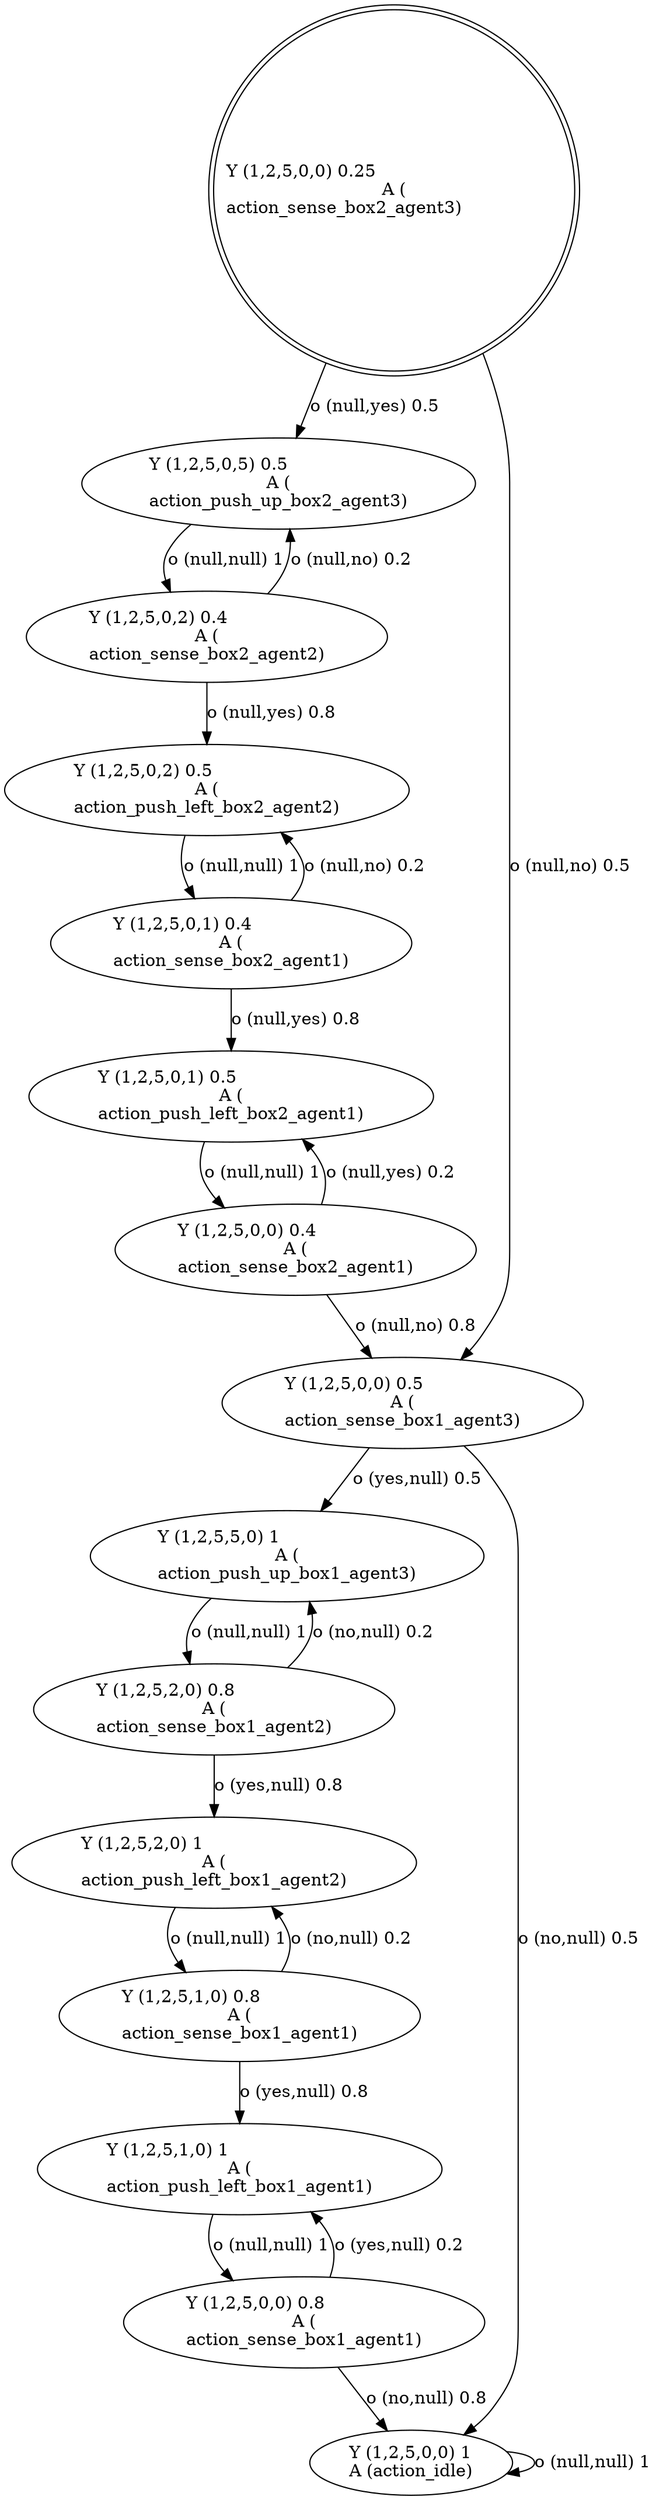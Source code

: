 digraph G
{
root [label="Y (1,2,5,0,0) 0.25\lA (\naction_sense_box2_agent3)\l" shape=doublecircle labeljust="l"];
x0row56 [label="Y (1,2,5,0,1) 0.4\lA (\naction_sense_box2_agent1)\l"];
x0row62 [label="Y (1,2,5,0,1) 0.5\lA (\naction_push_left_box2_agent1)\l"];
x0row84 [label="Y (1,2,5,0,0) 0.4\lA (\naction_sense_box2_agent1)\l"];
x0row106 [label="Y (1,2,5,5,0) 1\lA (\naction_push_up_box1_agent3)\l"];
x0row107 [label="Y (1,2,5,0,0) 1\lA (action_idle)\l"];
x0row161 [label="Y (1,2,5,0,0) 0.8\lA (\naction_sense_box1_agent1)\l"];
x0row115 [label="Y (1,2,5,2,0) 0.8\lA (\naction_sense_box1_agent2)\l"];
x0row127 [label="Y (1,2,5,2,0) 1\lA (\naction_push_left_box1_agent2)\l"];
x0row9 [label="Y (1,2,5,0,5) 0.5\lA (\naction_push_up_box2_agent3)\l"];
x0row10 [label="Y (1,2,5,0,0) 0.5\lA (\naction_sense_box1_agent3)\l"];
x0row139 [label="Y (1,2,5,1,0) 0.8\lA (\naction_sense_box1_agent1)\l"];
x0row25 [label="Y (1,2,5,0,2) 0.4\lA (\naction_sense_box2_agent2)\l"];
x0row147 [label="Y (1,2,5,1,0) 1\lA (\naction_push_left_box1_agent1)\l"];
x0row36 [label="Y (1,2,5,0,2) 0.5\lA (\naction_push_left_box2_agent2)\l"];
root -> x0row9 [label="o (null,yes) 0.5\l"];
root -> x0row10 [label="o (null,no) 0.5\l"];
x0row9 -> x0row25 [label="o (null,null) 1\l"];
x0row25 -> x0row36 [label="o (null,yes) 0.8\l"];
x0row25 -> x0row9 [label="o (null,no) 0.2\l"];
x0row36 -> x0row56 [label="o (null,null) 1\l"];
x0row56 -> x0row62 [label="o (null,yes) 0.8\l"];
x0row56 -> x0row36 [label="o (null,no) 0.2\l"];
x0row62 -> x0row84 [label="o (null,null) 1\l"];
x0row84 -> x0row62 [label="o (null,yes) 0.2\l"];
x0row84 -> x0row10 [label="o (null,no) 0.8\l"];
x0row10 -> x0row106 [label="o (yes,null) 0.5\l"];
x0row10 -> x0row107 [label="o (no,null) 0.5\l"];
x0row106 -> x0row115 [label="o (null,null) 1\l"];
x0row115 -> x0row127 [label="o (yes,null) 0.8\l"];
x0row115 -> x0row106 [label="o (no,null) 0.2\l"];
x0row127 -> x0row139 [label="o (null,null) 1\l"];
x0row139 -> x0row147 [label="o (yes,null) 0.8\l"];
x0row139 -> x0row127 [label="o (no,null) 0.2\l"];
x0row147 -> x0row161 [label="o (null,null) 1\l"];
x0row161 -> x0row147 [label="o (yes,null) 0.2\l"];
x0row161 -> x0row107 [label="o (no,null) 0.8\l"];
x0row107 -> x0row107 [label="o (null,null) 1\l"];
}
